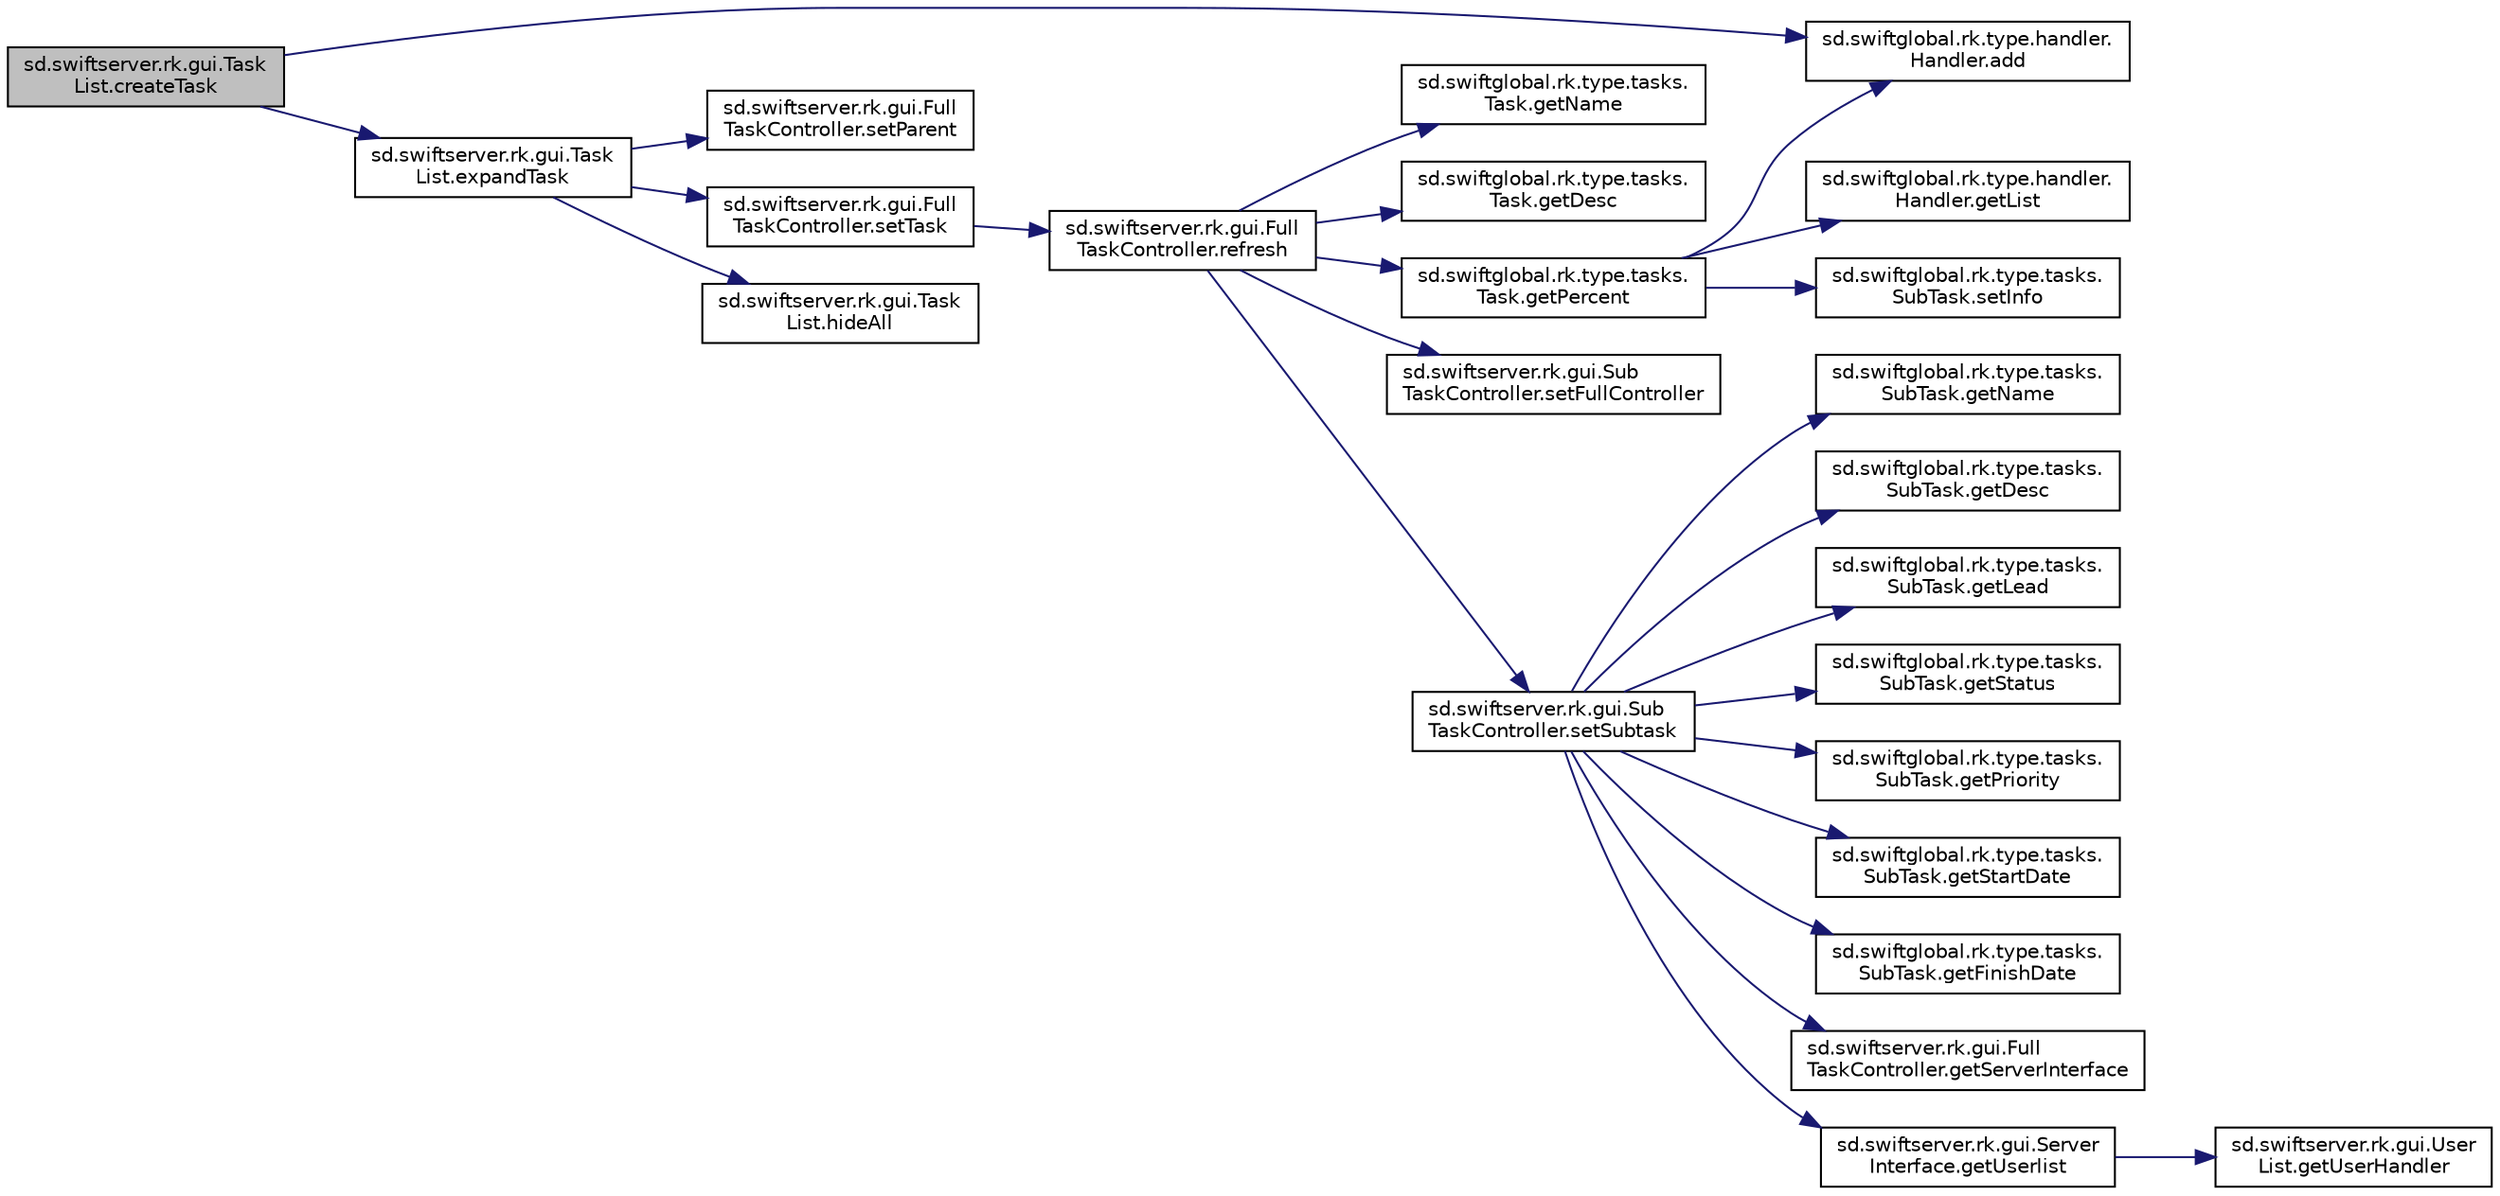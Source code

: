 digraph "sd.swiftserver.rk.gui.TaskList.createTask"
{
  edge [fontname="Helvetica",fontsize="10",labelfontname="Helvetica",labelfontsize="10"];
  node [fontname="Helvetica",fontsize="10",shape=record];
  rankdir="LR";
  Node1 [label="sd.swiftserver.rk.gui.Task\lList.createTask",height=0.2,width=0.4,color="black", fillcolor="grey75", style="filled", fontcolor="black"];
  Node1 -> Node2 [color="midnightblue",fontsize="10",style="solid",fontname="Helvetica"];
  Node2 [label="sd.swiftglobal.rk.type.handler.\lHandler.add",height=0.2,width=0.4,color="black", fillcolor="white", style="filled",URL="$classsd_1_1swiftglobal_1_1rk_1_1type_1_1handler_1_1Handler.html#ae3c6c35ed35b5f29813d197e858a7e1a"];
  Node1 -> Node3 [color="midnightblue",fontsize="10",style="solid",fontname="Helvetica"];
  Node3 [label="sd.swiftserver.rk.gui.Task\lList.expandTask",height=0.2,width=0.4,color="black", fillcolor="white", style="filled",URL="$classsd_1_1swiftserver_1_1rk_1_1gui_1_1TaskList.html#a194c41f80ce13a2ac02f0f5a2c2ed09d"];
  Node3 -> Node4 [color="midnightblue",fontsize="10",style="solid",fontname="Helvetica"];
  Node4 [label="sd.swiftserver.rk.gui.Full\lTaskController.setParent",height=0.2,width=0.4,color="black", fillcolor="white", style="filled",URL="$classsd_1_1swiftserver_1_1rk_1_1gui_1_1FullTaskController.html#ad1dff979909a78fdff542e5c362ca17c"];
  Node3 -> Node5 [color="midnightblue",fontsize="10",style="solid",fontname="Helvetica"];
  Node5 [label="sd.swiftserver.rk.gui.Full\lTaskController.setTask",height=0.2,width=0.4,color="black", fillcolor="white", style="filled",URL="$classsd_1_1swiftserver_1_1rk_1_1gui_1_1FullTaskController.html#a18120c572a03cc1fa9527c32ab0cade5"];
  Node5 -> Node6 [color="midnightblue",fontsize="10",style="solid",fontname="Helvetica"];
  Node6 [label="sd.swiftserver.rk.gui.Full\lTaskController.refresh",height=0.2,width=0.4,color="black", fillcolor="white", style="filled",URL="$classsd_1_1swiftserver_1_1rk_1_1gui_1_1FullTaskController.html#a2bad4044b997038b135a6bb3c1cf6776"];
  Node6 -> Node7 [color="midnightblue",fontsize="10",style="solid",fontname="Helvetica"];
  Node7 [label="sd.swiftglobal.rk.type.tasks.\lTask.getName",height=0.2,width=0.4,color="black", fillcolor="white", style="filled",URL="$classsd_1_1swiftglobal_1_1rk_1_1type_1_1tasks_1_1Task.html#a52de4a735942ba0e20e7c22a70e11a41"];
  Node6 -> Node8 [color="midnightblue",fontsize="10",style="solid",fontname="Helvetica"];
  Node8 [label="sd.swiftglobal.rk.type.tasks.\lTask.getDesc",height=0.2,width=0.4,color="black", fillcolor="white", style="filled",URL="$classsd_1_1swiftglobal_1_1rk_1_1type_1_1tasks_1_1Task.html#a8d7a5f755a69f674b669d345dfbd5b99"];
  Node6 -> Node9 [color="midnightblue",fontsize="10",style="solid",fontname="Helvetica"];
  Node9 [label="sd.swiftglobal.rk.type.tasks.\lTask.getPercent",height=0.2,width=0.4,color="black", fillcolor="white", style="filled",URL="$classsd_1_1swiftglobal_1_1rk_1_1type_1_1tasks_1_1Task.html#a83be3bf6c228200a80b31c45277ba094"];
  Node9 -> Node10 [color="midnightblue",fontsize="10",style="solid",fontname="Helvetica"];
  Node10 [label="sd.swiftglobal.rk.type.handler.\lHandler.getList",height=0.2,width=0.4,color="black", fillcolor="white", style="filled",URL="$classsd_1_1swiftglobal_1_1rk_1_1type_1_1handler_1_1Handler.html#a16f5a71b9bd1d684956cb1190a13a68d"];
  Node9 -> Node11 [color="midnightblue",fontsize="10",style="solid",fontname="Helvetica"];
  Node11 [label="sd.swiftglobal.rk.type.tasks.\lSubTask.setInfo",height=0.2,width=0.4,color="black", fillcolor="white", style="filled",URL="$classsd_1_1swiftglobal_1_1rk_1_1type_1_1tasks_1_1SubTask.html#a356469a042040c1d6b4f20d597701763"];
  Node9 -> Node2 [color="midnightblue",fontsize="10",style="solid",fontname="Helvetica"];
  Node6 -> Node12 [color="midnightblue",fontsize="10",style="solid",fontname="Helvetica"];
  Node12 [label="sd.swiftserver.rk.gui.Sub\lTaskController.setFullController",height=0.2,width=0.4,color="black", fillcolor="white", style="filled",URL="$classsd_1_1swiftserver_1_1rk_1_1gui_1_1SubTaskController.html#ab750f71699798841e9e37961eac38220"];
  Node6 -> Node13 [color="midnightblue",fontsize="10",style="solid",fontname="Helvetica"];
  Node13 [label="sd.swiftserver.rk.gui.Sub\lTaskController.setSubtask",height=0.2,width=0.4,color="black", fillcolor="white", style="filled",URL="$classsd_1_1swiftserver_1_1rk_1_1gui_1_1SubTaskController.html#ab6ae5143cc4ee51ef1658bc74bb2124c"];
  Node13 -> Node14 [color="midnightblue",fontsize="10",style="solid",fontname="Helvetica"];
  Node14 [label="sd.swiftglobal.rk.type.tasks.\lSubTask.getName",height=0.2,width=0.4,color="black", fillcolor="white", style="filled",URL="$classsd_1_1swiftglobal_1_1rk_1_1type_1_1tasks_1_1SubTask.html#ac42f15a64b48d486625a4faef25d1efe"];
  Node13 -> Node15 [color="midnightblue",fontsize="10",style="solid",fontname="Helvetica"];
  Node15 [label="sd.swiftglobal.rk.type.tasks.\lSubTask.getDesc",height=0.2,width=0.4,color="black", fillcolor="white", style="filled",URL="$classsd_1_1swiftglobal_1_1rk_1_1type_1_1tasks_1_1SubTask.html#a534c03c0e18f47f672ce2aed04e932e2"];
  Node13 -> Node16 [color="midnightblue",fontsize="10",style="solid",fontname="Helvetica"];
  Node16 [label="sd.swiftglobal.rk.type.tasks.\lSubTask.getLead",height=0.2,width=0.4,color="black", fillcolor="white", style="filled",URL="$classsd_1_1swiftglobal_1_1rk_1_1type_1_1tasks_1_1SubTask.html#a28a94190711ef546c814ca7c1960acbc"];
  Node13 -> Node17 [color="midnightblue",fontsize="10",style="solid",fontname="Helvetica"];
  Node17 [label="sd.swiftglobal.rk.type.tasks.\lSubTask.getStatus",height=0.2,width=0.4,color="black", fillcolor="white", style="filled",URL="$classsd_1_1swiftglobal_1_1rk_1_1type_1_1tasks_1_1SubTask.html#a3541685afb6e24c4dbfae7c9d5cc63cc"];
  Node13 -> Node18 [color="midnightblue",fontsize="10",style="solid",fontname="Helvetica"];
  Node18 [label="sd.swiftglobal.rk.type.tasks.\lSubTask.getPriority",height=0.2,width=0.4,color="black", fillcolor="white", style="filled",URL="$classsd_1_1swiftglobal_1_1rk_1_1type_1_1tasks_1_1SubTask.html#a6ed0ddb692371468188fb88cc5747bcd"];
  Node13 -> Node19 [color="midnightblue",fontsize="10",style="solid",fontname="Helvetica"];
  Node19 [label="sd.swiftglobal.rk.type.tasks.\lSubTask.getStartDate",height=0.2,width=0.4,color="black", fillcolor="white", style="filled",URL="$classsd_1_1swiftglobal_1_1rk_1_1type_1_1tasks_1_1SubTask.html#af98ccd7aeff16e4457842842f81f2911"];
  Node13 -> Node20 [color="midnightblue",fontsize="10",style="solid",fontname="Helvetica"];
  Node20 [label="sd.swiftglobal.rk.type.tasks.\lSubTask.getFinishDate",height=0.2,width=0.4,color="black", fillcolor="white", style="filled",URL="$classsd_1_1swiftglobal_1_1rk_1_1type_1_1tasks_1_1SubTask.html#a4f5737e5a36d59e55306ff3a989a2ddc"];
  Node13 -> Node21 [color="midnightblue",fontsize="10",style="solid",fontname="Helvetica"];
  Node21 [label="sd.swiftserver.rk.gui.Full\lTaskController.getServerInterface",height=0.2,width=0.4,color="black", fillcolor="white", style="filled",URL="$classsd_1_1swiftserver_1_1rk_1_1gui_1_1FullTaskController.html#a6edbaf0536052bda408ee17aae684a67"];
  Node13 -> Node22 [color="midnightblue",fontsize="10",style="solid",fontname="Helvetica"];
  Node22 [label="sd.swiftserver.rk.gui.Server\lInterface.getUserlist",height=0.2,width=0.4,color="black", fillcolor="white", style="filled",URL="$classsd_1_1swiftserver_1_1rk_1_1gui_1_1ServerInterface.html#a70e43393ffef448eac20efe50f67374c"];
  Node22 -> Node23 [color="midnightblue",fontsize="10",style="solid",fontname="Helvetica"];
  Node23 [label="sd.swiftserver.rk.gui.User\lList.getUserHandler",height=0.2,width=0.4,color="black", fillcolor="white", style="filled",URL="$classsd_1_1swiftserver_1_1rk_1_1gui_1_1UserList.html#a9d9931b939f701b631b0cd8ab41f6f70"];
  Node3 -> Node24 [color="midnightblue",fontsize="10",style="solid",fontname="Helvetica"];
  Node24 [label="sd.swiftserver.rk.gui.Task\lList.hideAll",height=0.2,width=0.4,color="black", fillcolor="white", style="filled",URL="$classsd_1_1swiftserver_1_1rk_1_1gui_1_1TaskList.html#aa3527e2d7aa0f1bfd2ba55c7b0d4e081"];
}
